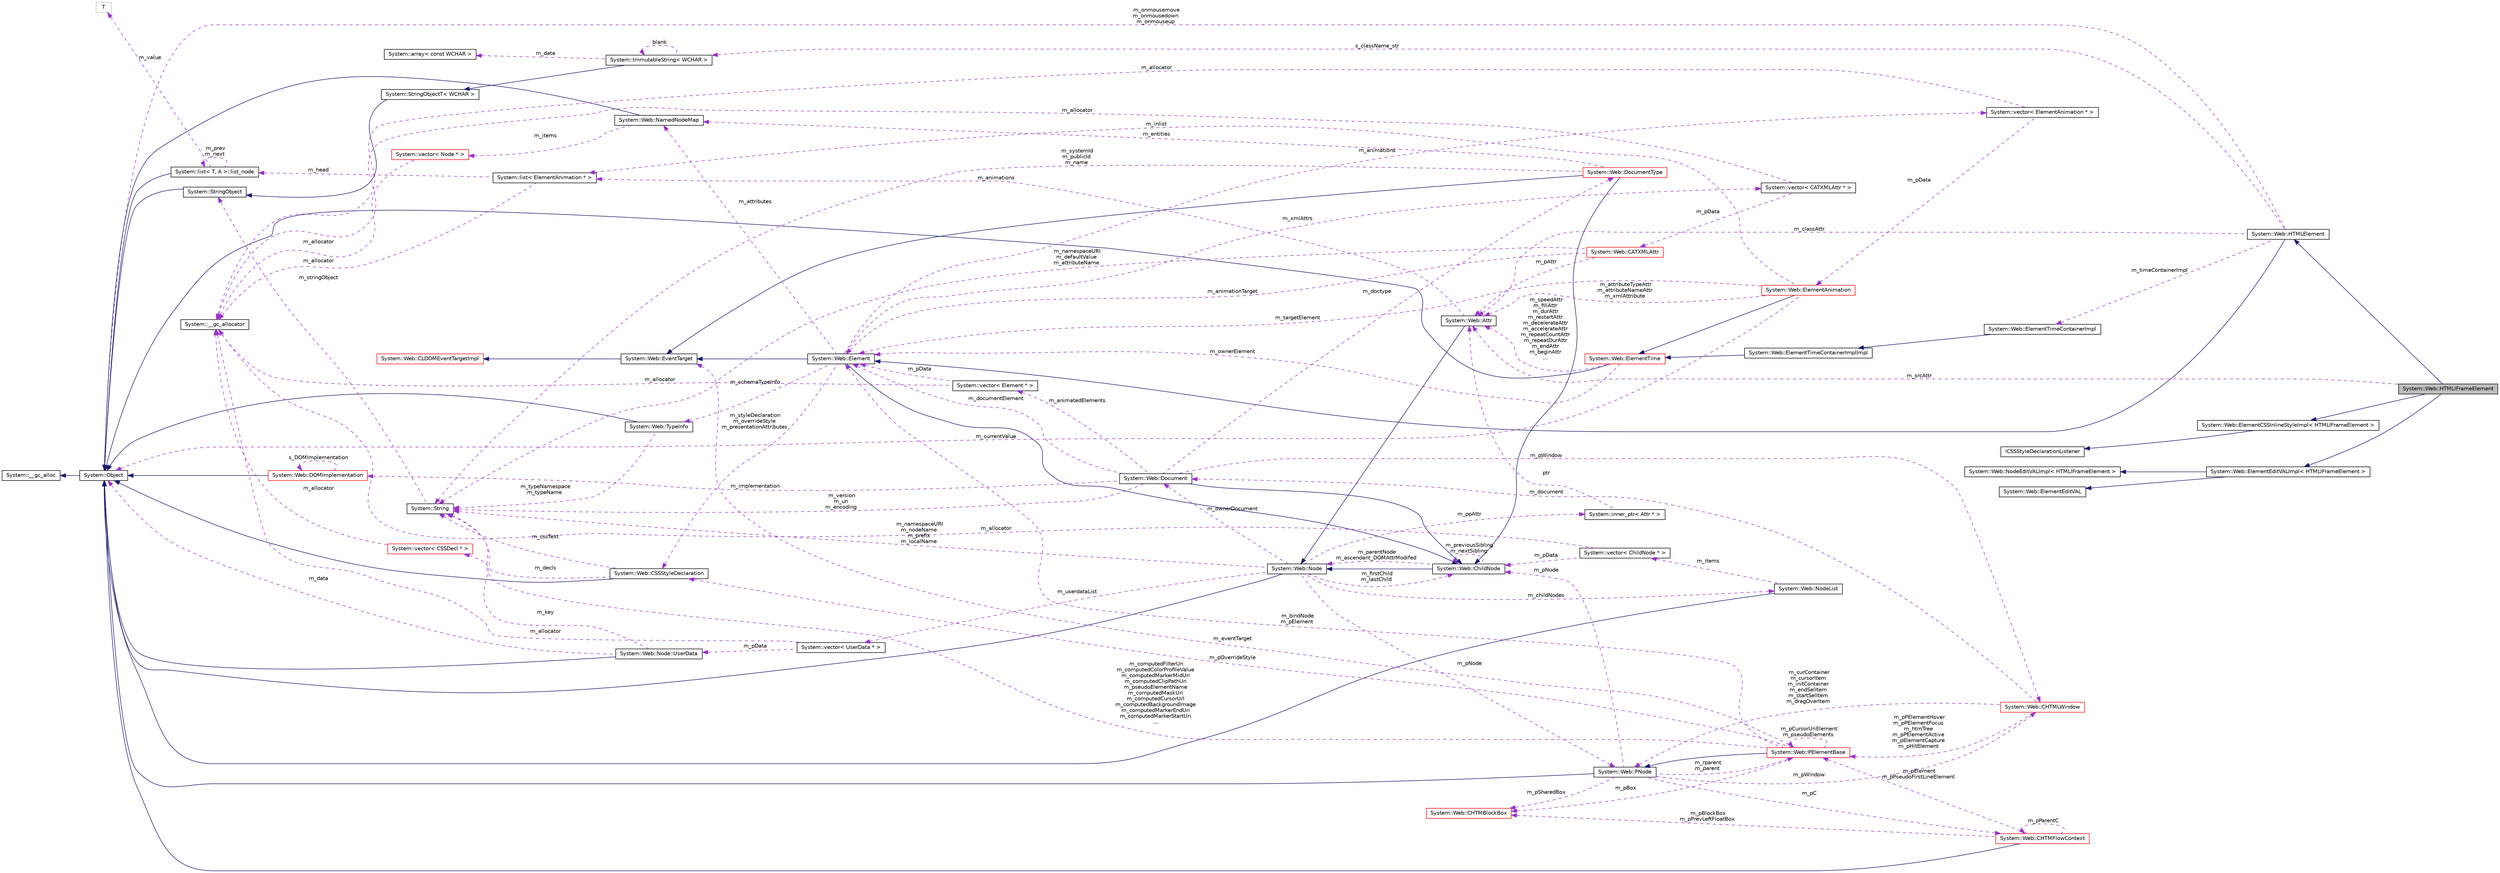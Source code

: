digraph G
{
  edge [fontname="Helvetica",fontsize="10",labelfontname="Helvetica",labelfontsize="10"];
  node [fontname="Helvetica",fontsize="10",shape=record];
  rankdir="LR";
  Node1 [label="System::Web::HTMLIFrameElement",height=0.2,width=0.4,color="black", fillcolor="grey75", style="filled" fontcolor="black"];
  Node2 -> Node1 [dir="back",color="midnightblue",fontsize="10",style="solid",fontname="Helvetica"];
  Node2 [label="System::Web::HTMLElement",height=0.2,width=0.4,color="black", fillcolor="white", style="filled",URL="$class_system_1_1_web_1_1_h_t_m_l_element.html"];
  Node3 -> Node2 [dir="back",color="midnightblue",fontsize="10",style="solid",fontname="Helvetica"];
  Node3 [label="System::Web::Element",height=0.2,width=0.4,color="black", fillcolor="white", style="filled",URL="$class_system_1_1_web_1_1_element.html"];
  Node4 -> Node3 [dir="back",color="midnightblue",fontsize="10",style="solid",fontname="Helvetica"];
  Node4 [label="System::Web::ChildNode",height=0.2,width=0.4,color="black", fillcolor="white", style="filled",URL="$class_system_1_1_web_1_1_child_node.html"];
  Node5 -> Node4 [dir="back",color="midnightblue",fontsize="10",style="solid",fontname="Helvetica"];
  Node5 [label="System::Web::Node",height=0.2,width=0.4,color="black", fillcolor="white", style="filled",URL="$class_system_1_1_web_1_1_node.html"];
  Node6 -> Node5 [dir="back",color="midnightblue",fontsize="10",style="solid",fontname="Helvetica"];
  Node6 [label="System::Object",height=0.2,width=0.4,color="black", fillcolor="white", style="filled",URL="$class_system_1_1_object.html"];
  Node7 -> Node6 [dir="back",color="midnightblue",fontsize="10",style="solid",fontname="Helvetica"];
  Node7 [label="System::__gc_alloc",height=0.2,width=0.4,color="black", fillcolor="white", style="filled",URL="$class_system_1_1____gc__alloc.html"];
  Node8 -> Node5 [dir="back",color="darkorchid3",fontsize="10",style="dashed",label=" m_childNodes" ,fontname="Helvetica"];
  Node8 [label="System::Web::NodeList",height=0.2,width=0.4,color="black", fillcolor="white", style="filled",URL="$class_system_1_1_web_1_1_node_list.html"];
  Node6 -> Node8 [dir="back",color="midnightblue",fontsize="10",style="solid",fontname="Helvetica"];
  Node9 -> Node8 [dir="back",color="darkorchid3",fontsize="10",style="dashed",label=" m_items" ,fontname="Helvetica"];
  Node9 [label="System::vector\< ChildNode * \>",height=0.2,width=0.4,color="black", fillcolor="white", style="filled",URL="$class_system_1_1vector.html"];
  Node10 -> Node9 [dir="back",color="darkorchid3",fontsize="10",style="dashed",label=" m_allocator" ,fontname="Helvetica"];
  Node10 [label="System::__gc_allocator",height=0.2,width=0.4,color="black", fillcolor="white", style="filled",URL="$class_system_1_1____gc__allocator.html"];
  Node4 -> Node9 [dir="back",color="darkorchid3",fontsize="10",style="dashed",label=" m_pData" ,fontname="Helvetica"];
  Node11 -> Node5 [dir="back",color="darkorchid3",fontsize="10",style="dashed",label=" m_ownerDocument" ,fontname="Helvetica"];
  Node11 [label="System::Web::Document",height=0.2,width=0.4,color="black", fillcolor="white", style="filled",URL="$class_system_1_1_web_1_1_document.html"];
  Node4 -> Node11 [dir="back",color="midnightblue",fontsize="10",style="solid",fontname="Helvetica"];
  Node12 -> Node11 [dir="back",color="darkorchid3",fontsize="10",style="dashed",label=" m_implementation" ,fontname="Helvetica"];
  Node12 [label="System::Web::DOMImplementation",height=0.2,width=0.4,color="red", fillcolor="white", style="filled",URL="$class_system_1_1_web_1_1_d_o_m_implementation.html"];
  Node6 -> Node12 [dir="back",color="midnightblue",fontsize="10",style="solid",fontname="Helvetica"];
  Node12 -> Node12 [dir="back",color="darkorchid3",fontsize="10",style="dashed",label=" s_DOMImplementation" ,fontname="Helvetica"];
  Node13 -> Node11 [dir="back",color="darkorchid3",fontsize="10",style="dashed",label=" m_doctype" ,fontname="Helvetica"];
  Node13 [label="System::Web::DocumentType",height=0.2,width=0.4,color="red", fillcolor="white", style="filled",URL="$class_system_1_1_web_1_1_document_type.html"];
  Node4 -> Node13 [dir="back",color="midnightblue",fontsize="10",style="solid",fontname="Helvetica"];
  Node14 -> Node13 [dir="back",color="midnightblue",fontsize="10",style="solid",fontname="Helvetica"];
  Node14 [label="System::Web::EventTarget",height=0.2,width=0.4,color="black", fillcolor="white", style="filled",URL="$class_system_1_1_web_1_1_event_target.html"];
  Node15 -> Node14 [dir="back",color="midnightblue",fontsize="10",style="solid",fontname="Helvetica"];
  Node15 [label="System::Web::CLDOMEventTargetImpl",height=0.2,width=0.4,color="red", fillcolor="white", style="filled",URL="$class_system_1_1_web_1_1_c_l_d_o_m_event_target_impl.html"];
  Node16 -> Node13 [dir="back",color="darkorchid3",fontsize="10",style="dashed",label=" m_entities" ,fontname="Helvetica"];
  Node16 [label="System::Web::NamedNodeMap",height=0.2,width=0.4,color="black", fillcolor="white", style="filled",URL="$class_system_1_1_web_1_1_named_node_map.html"];
  Node6 -> Node16 [dir="back",color="midnightblue",fontsize="10",style="solid",fontname="Helvetica"];
  Node17 -> Node16 [dir="back",color="darkorchid3",fontsize="10",style="dashed",label=" m_items" ,fontname="Helvetica"];
  Node17 [label="System::vector\< Node * \>",height=0.2,width=0.4,color="red", fillcolor="white", style="filled",URL="$class_system_1_1vector.html"];
  Node10 -> Node17 [dir="back",color="darkorchid3",fontsize="10",style="dashed",label=" m_allocator" ,fontname="Helvetica"];
  Node18 -> Node13 [dir="back",color="darkorchid3",fontsize="10",style="dashed",label=" m_systemId\nm_publicId\nm_name" ,fontname="Helvetica"];
  Node18 [label="System::String",height=0.2,width=0.4,color="black", fillcolor="white", style="filled",URL="$class_system_1_1_string.html"];
  Node19 -> Node18 [dir="back",color="darkorchid3",fontsize="10",style="dashed",label=" m_stringObject" ,fontname="Helvetica"];
  Node19 [label="System::StringObject",height=0.2,width=0.4,color="black", fillcolor="white", style="filled",URL="$class_system_1_1_string_object.html"];
  Node6 -> Node19 [dir="back",color="midnightblue",fontsize="10",style="solid",fontname="Helvetica"];
  Node20 -> Node11 [dir="back",color="darkorchid3",fontsize="10",style="dashed",label=" m_animatedElements" ,fontname="Helvetica"];
  Node20 [label="System::vector\< Element * \>",height=0.2,width=0.4,color="black", fillcolor="white", style="filled",URL="$class_system_1_1vector.html"];
  Node10 -> Node20 [dir="back",color="darkorchid3",fontsize="10",style="dashed",label=" m_allocator" ,fontname="Helvetica"];
  Node3 -> Node20 [dir="back",color="darkorchid3",fontsize="10",style="dashed",label=" m_pData" ,fontname="Helvetica"];
  Node21 -> Node11 [dir="back",color="darkorchid3",fontsize="10",style="dashed",label=" m_pWindow" ,fontname="Helvetica"];
  Node21 [label="System::Web::CHTMLWindow",height=0.2,width=0.4,color="red", fillcolor="white", style="filled",URL="$class_system_1_1_web_1_1_c_h_t_m_l_window.html"];
  Node11 -> Node21 [dir="back",color="darkorchid3",fontsize="10",style="dashed",label=" m_document" ,fontname="Helvetica"];
  Node22 -> Node21 [dir="back",color="darkorchid3",fontsize="10",style="dashed",label=" m_curContainer\nm_cursorItem\nm_initContainer\nm_endSelItem\nm_startSelItem\nm_dragOverItem" ,fontname="Helvetica"];
  Node22 [label="System::Web::PNode",height=0.2,width=0.4,color="black", fillcolor="white", style="filled",URL="$class_system_1_1_web_1_1_p_node.html"];
  Node6 -> Node22 [dir="back",color="midnightblue",fontsize="10",style="solid",fontname="Helvetica"];
  Node21 -> Node22 [dir="back",color="darkorchid3",fontsize="10",style="dashed",label=" m_pWindow" ,fontname="Helvetica"];
  Node23 -> Node22 [dir="back",color="darkorchid3",fontsize="10",style="dashed",label=" m_rparent\nm_parent" ,fontname="Helvetica"];
  Node23 [label="System::Web::PElementBase",height=0.2,width=0.4,color="red", fillcolor="white", style="filled",URL="$class_system_1_1_web_1_1_p_element_base.html"];
  Node22 -> Node23 [dir="back",color="midnightblue",fontsize="10",style="solid",fontname="Helvetica"];
  Node14 -> Node23 [dir="back",color="darkorchid3",fontsize="10",style="dashed",label=" m_eventTarget" ,fontname="Helvetica"];
  Node18 -> Node23 [dir="back",color="darkorchid3",fontsize="10",style="dashed",label=" m_computedFilterUri\nm_computedColorProfileValue\nm_computedMarkerMidUri\nm_computedClipPathUri\nm_pseudoElementName\nm_computedMaskUri\nm_computedCursorUrl\nm_computedBackgroundImage\nm_computedMarkerEndUri\nm_computedMarkerStartUri\n..." ,fontname="Helvetica"];
  Node24 -> Node23 [dir="back",color="darkorchid3",fontsize="10",style="dashed",label=" m_pOverrideStyle" ,fontname="Helvetica"];
  Node24 [label="System::Web::CSSStyleDeclaration",height=0.2,width=0.4,color="black", fillcolor="white", style="filled",URL="$class_system_1_1_web_1_1_c_s_s_style_declaration.html"];
  Node6 -> Node24 [dir="back",color="midnightblue",fontsize="10",style="solid",fontname="Helvetica"];
  Node18 -> Node24 [dir="back",color="darkorchid3",fontsize="10",style="dashed",label=" m_cssText" ,fontname="Helvetica"];
  Node25 -> Node24 [dir="back",color="darkorchid3",fontsize="10",style="dashed",label=" m_decls" ,fontname="Helvetica"];
  Node25 [label="System::vector\< CSSDecl * \>",height=0.2,width=0.4,color="red", fillcolor="white", style="filled",URL="$class_system_1_1vector.html"];
  Node10 -> Node25 [dir="back",color="darkorchid3",fontsize="10",style="dashed",label=" m_allocator" ,fontname="Helvetica"];
  Node3 -> Node23 [dir="back",color="darkorchid3",fontsize="10",style="dashed",label=" m_bindNode\nm_pElement" ,fontname="Helvetica"];
  Node23 -> Node23 [dir="back",color="darkorchid3",fontsize="10",style="dashed",label=" m_pCursorUriElement\nm_pseudoElements" ,fontname="Helvetica"];
  Node26 -> Node23 [dir="back",color="darkorchid3",fontsize="10",style="dashed",label=" m_pBox" ,fontname="Helvetica"];
  Node26 [label="System::Web::CHTMBlockBox",height=0.2,width=0.4,color="red", fillcolor="white", style="filled",URL="$class_system_1_1_web_1_1_c_h_t_m_block_box.html"];
  Node4 -> Node22 [dir="back",color="darkorchid3",fontsize="10",style="dashed",label=" m_pNode" ,fontname="Helvetica"];
  Node27 -> Node22 [dir="back",color="darkorchid3",fontsize="10",style="dashed",label=" m_pC" ,fontname="Helvetica"];
  Node27 [label="System::Web::CHTMFlowContext",height=0.2,width=0.4,color="red", fillcolor="white", style="filled",URL="$class_system_1_1_web_1_1_c_h_t_m_flow_context.html"];
  Node6 -> Node27 [dir="back",color="midnightblue",fontsize="10",style="solid",fontname="Helvetica"];
  Node23 -> Node27 [dir="back",color="darkorchid3",fontsize="10",style="dashed",label=" m_pElement\nm_pPseudoFirstLineElement" ,fontname="Helvetica"];
  Node27 -> Node27 [dir="back",color="darkorchid3",fontsize="10",style="dashed",label=" m_pParentC" ,fontname="Helvetica"];
  Node26 -> Node27 [dir="back",color="darkorchid3",fontsize="10",style="dashed",label=" m_pBlockBox\nm_pPrevLeftFloatBox" ,fontname="Helvetica"];
  Node26 -> Node22 [dir="back",color="darkorchid3",fontsize="10",style="dashed",label=" m_pSharedBox" ,fontname="Helvetica"];
  Node23 -> Node21 [dir="back",color="darkorchid3",fontsize="10",style="dashed",label=" m_pPElementHover\nm_pPElementFocus\nm_htmTree\nm_pPElementActive\nm_pElementCapture\nm_pHitElement" ,fontname="Helvetica"];
  Node18 -> Node11 [dir="back",color="darkorchid3",fontsize="10",style="dashed",label=" m_version\nm_uri\nm_encoding" ,fontname="Helvetica"];
  Node3 -> Node11 [dir="back",color="darkorchid3",fontsize="10",style="dashed",label=" m_documentElement" ,fontname="Helvetica"];
  Node18 -> Node5 [dir="back",color="darkorchid3",fontsize="10",style="dashed",label=" m_namespaceURI\nm_nodeName\nm_prefix\nm_localName" ,fontname="Helvetica"];
  Node22 -> Node5 [dir="back",color="darkorchid3",fontsize="10",style="dashed",label=" m_pNode" ,fontname="Helvetica"];
  Node4 -> Node5 [dir="back",color="darkorchid3",fontsize="10",style="dashed",label=" m_firstChild\nm_lastChild" ,fontname="Helvetica"];
  Node28 -> Node5 [dir="back",color="darkorchid3",fontsize="10",style="dashed",label=" m_userdataList" ,fontname="Helvetica"];
  Node28 [label="System::vector\< UserData * \>",height=0.2,width=0.4,color="black", fillcolor="white", style="filled",URL="$class_system_1_1vector.html"];
  Node29 -> Node28 [dir="back",color="darkorchid3",fontsize="10",style="dashed",label=" m_pData" ,fontname="Helvetica"];
  Node29 [label="System::Web::Node::UserData",height=0.2,width=0.4,color="black", fillcolor="white", style="filled",URL="$class_system_1_1_web_1_1_node_1_1_user_data.html"];
  Node6 -> Node29 [dir="back",color="midnightblue",fontsize="10",style="solid",fontname="Helvetica"];
  Node18 -> Node29 [dir="back",color="darkorchid3",fontsize="10",style="dashed",label=" m_key" ,fontname="Helvetica"];
  Node6 -> Node29 [dir="back",color="darkorchid3",fontsize="10",style="dashed",label=" m_data" ,fontname="Helvetica"];
  Node10 -> Node28 [dir="back",color="darkorchid3",fontsize="10",style="dashed",label=" m_allocator" ,fontname="Helvetica"];
  Node30 -> Node5 [dir="back",color="darkorchid3",fontsize="10",style="dashed",label=" m_ppAttr" ,fontname="Helvetica"];
  Node30 [label="System::inner_ptr\< Attr * \>",height=0.2,width=0.4,color="black", fillcolor="white", style="filled",URL="$class_system_1_1inner__ptr.html"];
  Node31 -> Node30 [dir="back",color="darkorchid3",fontsize="10",style="dashed",label=" ptr" ,fontname="Helvetica"];
  Node31 [label="System::Web::Attr",height=0.2,width=0.4,color="black", fillcolor="white", style="filled",URL="$class_system_1_1_web_1_1_attr.html"];
  Node5 -> Node31 [dir="back",color="midnightblue",fontsize="10",style="solid",fontname="Helvetica"];
  Node32 -> Node31 [dir="back",color="darkorchid3",fontsize="10",style="dashed",label=" m_animations" ,fontname="Helvetica"];
  Node32 [label="System::list\< ElementAnimation * \>",height=0.2,width=0.4,color="black", fillcolor="white", style="filled",URL="$class_system_1_1list.html"];
  Node10 -> Node32 [dir="back",color="darkorchid3",fontsize="10",style="dashed",label=" m_allocator" ,fontname="Helvetica"];
  Node33 -> Node32 [dir="back",color="darkorchid3",fontsize="10",style="dashed",label=" m_head" ,fontname="Helvetica"];
  Node33 [label="System::list\< T, A \>::list_node",height=0.2,width=0.4,color="black", fillcolor="white", style="filled",URL="$class_system_1_1list_1_1list__node.html"];
  Node6 -> Node33 [dir="back",color="midnightblue",fontsize="10",style="solid",fontname="Helvetica"];
  Node33 -> Node33 [dir="back",color="darkorchid3",fontsize="10",style="dashed",label=" m_prev\nm_next" ,fontname="Helvetica"];
  Node34 -> Node33 [dir="back",color="darkorchid3",fontsize="10",style="dashed",label=" m_value" ,fontname="Helvetica"];
  Node34 [label="T",height=0.2,width=0.4,color="grey75", fillcolor="white", style="filled"];
  Node5 -> Node4 [dir="back",color="darkorchid3",fontsize="10",style="dashed",label=" m_parentNode\nm_ascendant_DOMAttrModifed" ,fontname="Helvetica"];
  Node4 -> Node4 [dir="back",color="darkorchid3",fontsize="10",style="dashed",label=" m_previousSibling\nm_nextSibling" ,fontname="Helvetica"];
  Node14 -> Node3 [dir="back",color="midnightblue",fontsize="10",style="solid",fontname="Helvetica"];
  Node35 -> Node3 [dir="back",color="darkorchid3",fontsize="10",style="dashed",label=" m_xmlAttrs" ,fontname="Helvetica"];
  Node35 [label="System::vector\< CATXMLAttr * \>",height=0.2,width=0.4,color="black", fillcolor="white", style="filled",URL="$class_system_1_1vector.html"];
  Node10 -> Node35 [dir="back",color="darkorchid3",fontsize="10",style="dashed",label=" m_allocator" ,fontname="Helvetica"];
  Node36 -> Node35 [dir="back",color="darkorchid3",fontsize="10",style="dashed",label=" m_pData" ,fontname="Helvetica"];
  Node36 [label="System::Web::CATXMLAttr",height=0.2,width=0.4,color="red", fillcolor="white", style="filled",URL="$class_system_1_1_web_1_1_c_a_t_x_m_l_attr.html"];
  Node31 -> Node36 [dir="back",color="darkorchid3",fontsize="10",style="dashed",label=" m_pAttr" ,fontname="Helvetica"];
  Node18 -> Node36 [dir="back",color="darkorchid3",fontsize="10",style="dashed",label=" m_namespaceURI\nm_defaultValue\nm_attributeName" ,fontname="Helvetica"];
  Node3 -> Node36 [dir="back",color="darkorchid3",fontsize="10",style="dashed",label=" m_animationTarget" ,fontname="Helvetica"];
  Node16 -> Node3 [dir="back",color="darkorchid3",fontsize="10",style="dashed",label=" m_attributes" ,fontname="Helvetica"];
  Node37 -> Node3 [dir="back",color="darkorchid3",fontsize="10",style="dashed",label=" m_schemaTypeInfo" ,fontname="Helvetica"];
  Node37 [label="System::Web::TypeInfo",height=0.2,width=0.4,color="black", fillcolor="white", style="filled",URL="$class_system_1_1_web_1_1_type_info.html"];
  Node6 -> Node37 [dir="back",color="midnightblue",fontsize="10",style="solid",fontname="Helvetica"];
  Node18 -> Node37 [dir="back",color="darkorchid3",fontsize="10",style="dashed",label=" m_typeNamespace\nm_typeName" ,fontname="Helvetica"];
  Node24 -> Node3 [dir="back",color="darkorchid3",fontsize="10",style="dashed",label=" m_styleDeclaration\nm_overrideStyle\nm_presentationAttributes" ,fontname="Helvetica"];
  Node38 -> Node3 [dir="back",color="darkorchid3",fontsize="10",style="dashed",label=" m_animations" ,fontname="Helvetica"];
  Node38 [label="System::vector\< ElementAnimation * \>",height=0.2,width=0.4,color="black", fillcolor="white", style="filled",URL="$class_system_1_1vector.html"];
  Node10 -> Node38 [dir="back",color="darkorchid3",fontsize="10",style="dashed",label=" m_allocator" ,fontname="Helvetica"];
  Node39 -> Node38 [dir="back",color="darkorchid3",fontsize="10",style="dashed",label=" m_pData" ,fontname="Helvetica"];
  Node39 [label="System::Web::ElementAnimation",height=0.2,width=0.4,color="red", fillcolor="white", style="filled",URL="$class_system_1_1_web_1_1_element_animation.html"];
  Node40 -> Node39 [dir="back",color="midnightblue",fontsize="10",style="solid",fontname="Helvetica"];
  Node40 [label="System::Web::ElementTime",height=0.2,width=0.4,color="red", fillcolor="white", style="filled",URL="$class_system_1_1_web_1_1_element_time.html"];
  Node6 -> Node40 [dir="back",color="midnightblue",fontsize="10",style="solid",fontname="Helvetica"];
  Node31 -> Node40 [dir="back",color="darkorchid3",fontsize="10",style="dashed",label=" m_speedAttr\nm_fillAttr\nm_durAttr\nm_restartAttr\nm_decelerateAttr\nm_accelerateAttr\nm_repeatCountAttr\nm_repeatDurAttr\nm_endAttr\nm_beginAttr\n..." ,fontname="Helvetica"];
  Node3 -> Node40 [dir="back",color="darkorchid3",fontsize="10",style="dashed",label=" m_ownerElement" ,fontname="Helvetica"];
  Node32 -> Node39 [dir="back",color="darkorchid3",fontsize="10",style="dashed",label=" m_inlist" ,fontname="Helvetica"];
  Node31 -> Node39 [dir="back",color="darkorchid3",fontsize="10",style="dashed",label=" m_attributeTypeAttr\nm_attributeNameAttr\nm_xmlAttribute" ,fontname="Helvetica"];
  Node3 -> Node39 [dir="back",color="darkorchid3",fontsize="10",style="dashed",label=" m_targetElement" ,fontname="Helvetica"];
  Node6 -> Node39 [dir="back",color="darkorchid3",fontsize="10",style="dashed",label=" m_currentValue" ,fontname="Helvetica"];
  Node31 -> Node2 [dir="back",color="darkorchid3",fontsize="10",style="dashed",label=" m_classAttr" ,fontname="Helvetica"];
  Node41 -> Node2 [dir="back",color="darkorchid3",fontsize="10",style="dashed",label=" m_timeContainerImpl" ,fontname="Helvetica"];
  Node41 [label="System::Web::ElementTimeContainerImpl",height=0.2,width=0.4,color="black", fillcolor="white", style="filled",URL="$class_system_1_1_web_1_1_element_time_container_impl.html"];
  Node42 -> Node41 [dir="back",color="midnightblue",fontsize="10",style="solid",fontname="Helvetica"];
  Node42 [label="System::Web::ElementTimeContainerImplImpl",height=0.2,width=0.4,color="black", fillcolor="white", style="filled",URL="$class_system_1_1_web_1_1_element_time_container_impl_impl.html"];
  Node40 -> Node42 [dir="back",color="midnightblue",fontsize="10",style="solid",fontname="Helvetica"];
  Node6 -> Node2 [dir="back",color="darkorchid3",fontsize="10",style="dashed",label=" m_onmousemove\nm_onmousedown\nm_onmouseup" ,fontname="Helvetica"];
  Node43 -> Node2 [dir="back",color="darkorchid3",fontsize="10",style="dashed",label=" s_className_str" ,fontname="Helvetica"];
  Node43 [label="System::ImmutableString\< WCHAR \>",height=0.2,width=0.4,color="black", fillcolor="white", style="filled",URL="$class_system_1_1_immutable_string.html"];
  Node44 -> Node43 [dir="back",color="midnightblue",fontsize="10",style="solid",fontname="Helvetica"];
  Node44 [label="System::StringObjectT\< WCHAR \>",height=0.2,width=0.4,color="black", fillcolor="white", style="filled",URL="$class_system_1_1_string_object_t.html"];
  Node19 -> Node44 [dir="back",color="midnightblue",fontsize="10",style="solid",fontname="Helvetica"];
  Node45 -> Node43 [dir="back",color="darkorchid3",fontsize="10",style="dashed",label=" m_data" ,fontname="Helvetica"];
  Node45 [label="System::array\< const WCHAR \>",height=0.2,width=0.4,color="black", fillcolor="white", style="filled",URL="$class_system_1_1array.html"];
  Node43 -> Node43 [dir="back",color="darkorchid3",fontsize="10",style="dashed",label=" blank" ,fontname="Helvetica"];
  Node46 -> Node1 [dir="back",color="midnightblue",fontsize="10",style="solid",fontname="Helvetica"];
  Node46 [label="System::Web::ElementCSSInlineStyleImpl\< HTMLIFrameElement \>",height=0.2,width=0.4,color="black", fillcolor="white", style="filled",URL="$class_system_1_1_web_1_1_element_c_s_s_inline_style_impl.html"];
  Node47 -> Node46 [dir="back",color="midnightblue",fontsize="10",style="solid",fontname="Helvetica"];
  Node47 [label="ICSSStyleDeclarationListener",height=0.2,width=0.4,color="black", fillcolor="white", style="filled",URL="$class_i_c_s_s_style_declaration_listener.html"];
  Node48 -> Node1 [dir="back",color="midnightblue",fontsize="10",style="solid",fontname="Helvetica"];
  Node48 [label="System::Web::ElementEditVALImpl\< HTMLIFrameElement \>",height=0.2,width=0.4,color="black", fillcolor="white", style="filled",URL="$class_system_1_1_web_1_1_element_edit_v_a_l_impl.html"];
  Node49 -> Node48 [dir="back",color="midnightblue",fontsize="10",style="solid",fontname="Helvetica"];
  Node49 [label="System::Web::NodeEditVALImpl\< HTMLIFrameElement \>",height=0.2,width=0.4,color="black", fillcolor="white", style="filled",URL="$class_system_1_1_web_1_1_node_edit_v_a_l_impl.html"];
  Node50 -> Node48 [dir="back",color="midnightblue",fontsize="10",style="solid",fontname="Helvetica"];
  Node50 [label="System::Web::ElementEditVAL",height=0.2,width=0.4,color="black", fillcolor="white", style="filled",URL="$class_system_1_1_web_1_1_element_edit_v_a_l.html"];
  Node31 -> Node1 [dir="back",color="darkorchid3",fontsize="10",style="dashed",label=" m_srcAttr" ,fontname="Helvetica"];
}
